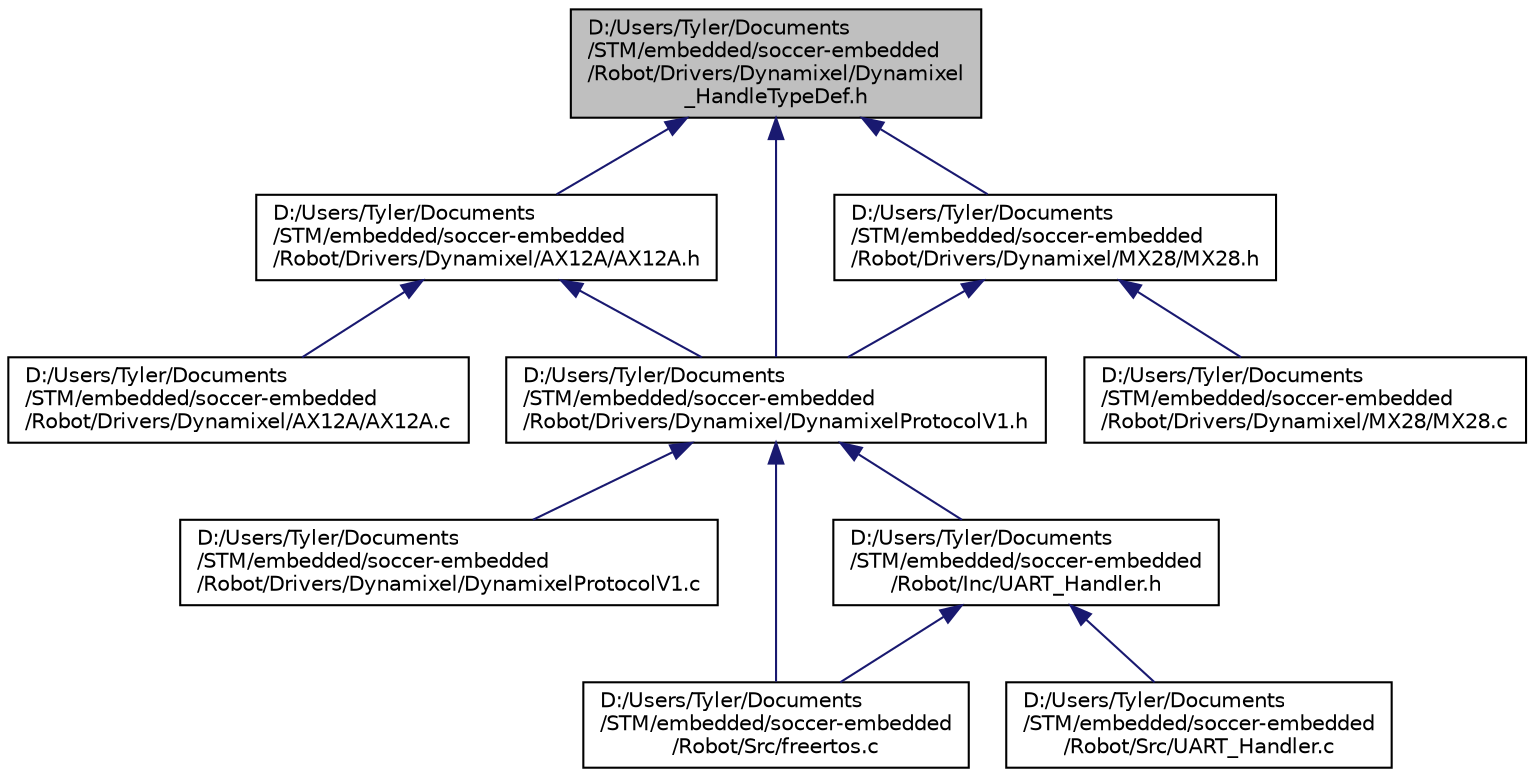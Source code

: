 digraph "D:/Users/Tyler/Documents/STM/embedded/soccer-embedded/Robot/Drivers/Dynamixel/Dynamixel_HandleTypeDef.h"
{
  edge [fontname="Helvetica",fontsize="10",labelfontname="Helvetica",labelfontsize="10"];
  node [fontname="Helvetica",fontsize="10",shape=record];
  Node6 [label="D:/Users/Tyler/Documents\l/STM/embedded/soccer-embedded\l/Robot/Drivers/Dynamixel/Dynamixel\l_HandleTypeDef.h",height=0.2,width=0.4,color="black", fillcolor="grey75", style="filled", fontcolor="black"];
  Node6 -> Node7 [dir="back",color="midnightblue",fontsize="10",style="solid",fontname="Helvetica"];
  Node7 [label="D:/Users/Tyler/Documents\l/STM/embedded/soccer-embedded\l/Robot/Drivers/Dynamixel/AX12A/AX12A.h",height=0.2,width=0.4,color="black", fillcolor="white", style="filled",URL="$_a_x12_a_8h.html",tooltip="This file provides interfaces for AX12A-specific functions. "];
  Node7 -> Node8 [dir="back",color="midnightblue",fontsize="10",style="solid",fontname="Helvetica"];
  Node8 [label="D:/Users/Tyler/Documents\l/STM/embedded/soccer-embedded\l/Robot/Drivers/Dynamixel/AX12A/AX12A.c",height=0.2,width=0.4,color="black", fillcolor="white", style="filled",URL="$_a_x12_a_8c.html",tooltip="This file implements AX12A-specific functions. "];
  Node7 -> Node9 [dir="back",color="midnightblue",fontsize="10",style="solid",fontname="Helvetica"];
  Node9 [label="D:/Users/Tyler/Documents\l/STM/embedded/soccer-embedded\l/Robot/Drivers/Dynamixel/DynamixelProtocolV1.h",height=0.2,width=0.4,color="black", fillcolor="white", style="filled",URL="$_dynamixel_protocol_v1_8h.html",tooltip="Common header code for the AX12A library and MX28 library. It is generic in that any Dynamixel actuat..."];
  Node9 -> Node10 [dir="back",color="midnightblue",fontsize="10",style="solid",fontname="Helvetica"];
  Node10 [label="D:/Users/Tyler/Documents\l/STM/embedded/soccer-embedded\l/Robot/Drivers/Dynamixel/DynamixelProtocolV1.c",height=0.2,width=0.4,color="black", fillcolor="white", style="filled",URL="$_dynamixel_protocol_v1_8c.html",tooltip="Top-level module for Dynamixel library (protocol V1.0). Contains common functional code for the AX12A..."];
  Node9 -> Node11 [dir="back",color="midnightblue",fontsize="10",style="solid",fontname="Helvetica"];
  Node11 [label="D:/Users/Tyler/Documents\l/STM/embedded/soccer-embedded\l/Robot/Inc/UART_Handler.h",height=0.2,width=0.4,color="black", fillcolor="white", style="filled",URL="$_u_a_r_t___handler_8h_source.html"];
  Node11 -> Node12 [dir="back",color="midnightblue",fontsize="10",style="solid",fontname="Helvetica"];
  Node12 [label="D:/Users/Tyler/Documents\l/STM/embedded/soccer-embedded\l/Robot/Src/freertos.c",height=0.2,width=0.4,color="black", fillcolor="white", style="filled",URL="$freertos_8c.html",tooltip="Code for freertos application. "];
  Node11 -> Node13 [dir="back",color="midnightblue",fontsize="10",style="solid",fontname="Helvetica"];
  Node13 [label="D:/Users/Tyler/Documents\l/STM/embedded/soccer-embedded\l/Robot/Src/UART_Handler.c",height=0.2,width=0.4,color="black", fillcolor="white", style="filled",URL="$_u_a_r_t___handler_8c.html",tooltip="This file implements a generic event processor for UART events, which occur commands for the motors n..."];
  Node9 -> Node12 [dir="back",color="midnightblue",fontsize="10",style="solid",fontname="Helvetica"];
  Node6 -> Node9 [dir="back",color="midnightblue",fontsize="10",style="solid",fontname="Helvetica"];
  Node6 -> Node14 [dir="back",color="midnightblue",fontsize="10",style="solid",fontname="Helvetica"];
  Node14 [label="D:/Users/Tyler/Documents\l/STM/embedded/soccer-embedded\l/Robot/Drivers/Dynamixel/MX28/MX28.h",height=0.2,width=0.4,color="black", fillcolor="white", style="filled",URL="$_m_x28_8h.html",tooltip="This file provides interfaces for MX28-specific functions. "];
  Node14 -> Node9 [dir="back",color="midnightblue",fontsize="10",style="solid",fontname="Helvetica"];
  Node14 -> Node15 [dir="back",color="midnightblue",fontsize="10",style="solid",fontname="Helvetica"];
  Node15 [label="D:/Users/Tyler/Documents\l/STM/embedded/soccer-embedded\l/Robot/Drivers/Dynamixel/MX28/MX28.c",height=0.2,width=0.4,color="black", fillcolor="white", style="filled",URL="$_m_x28_8c.html",tooltip="This file implements MX28-specific functions. "];
}
